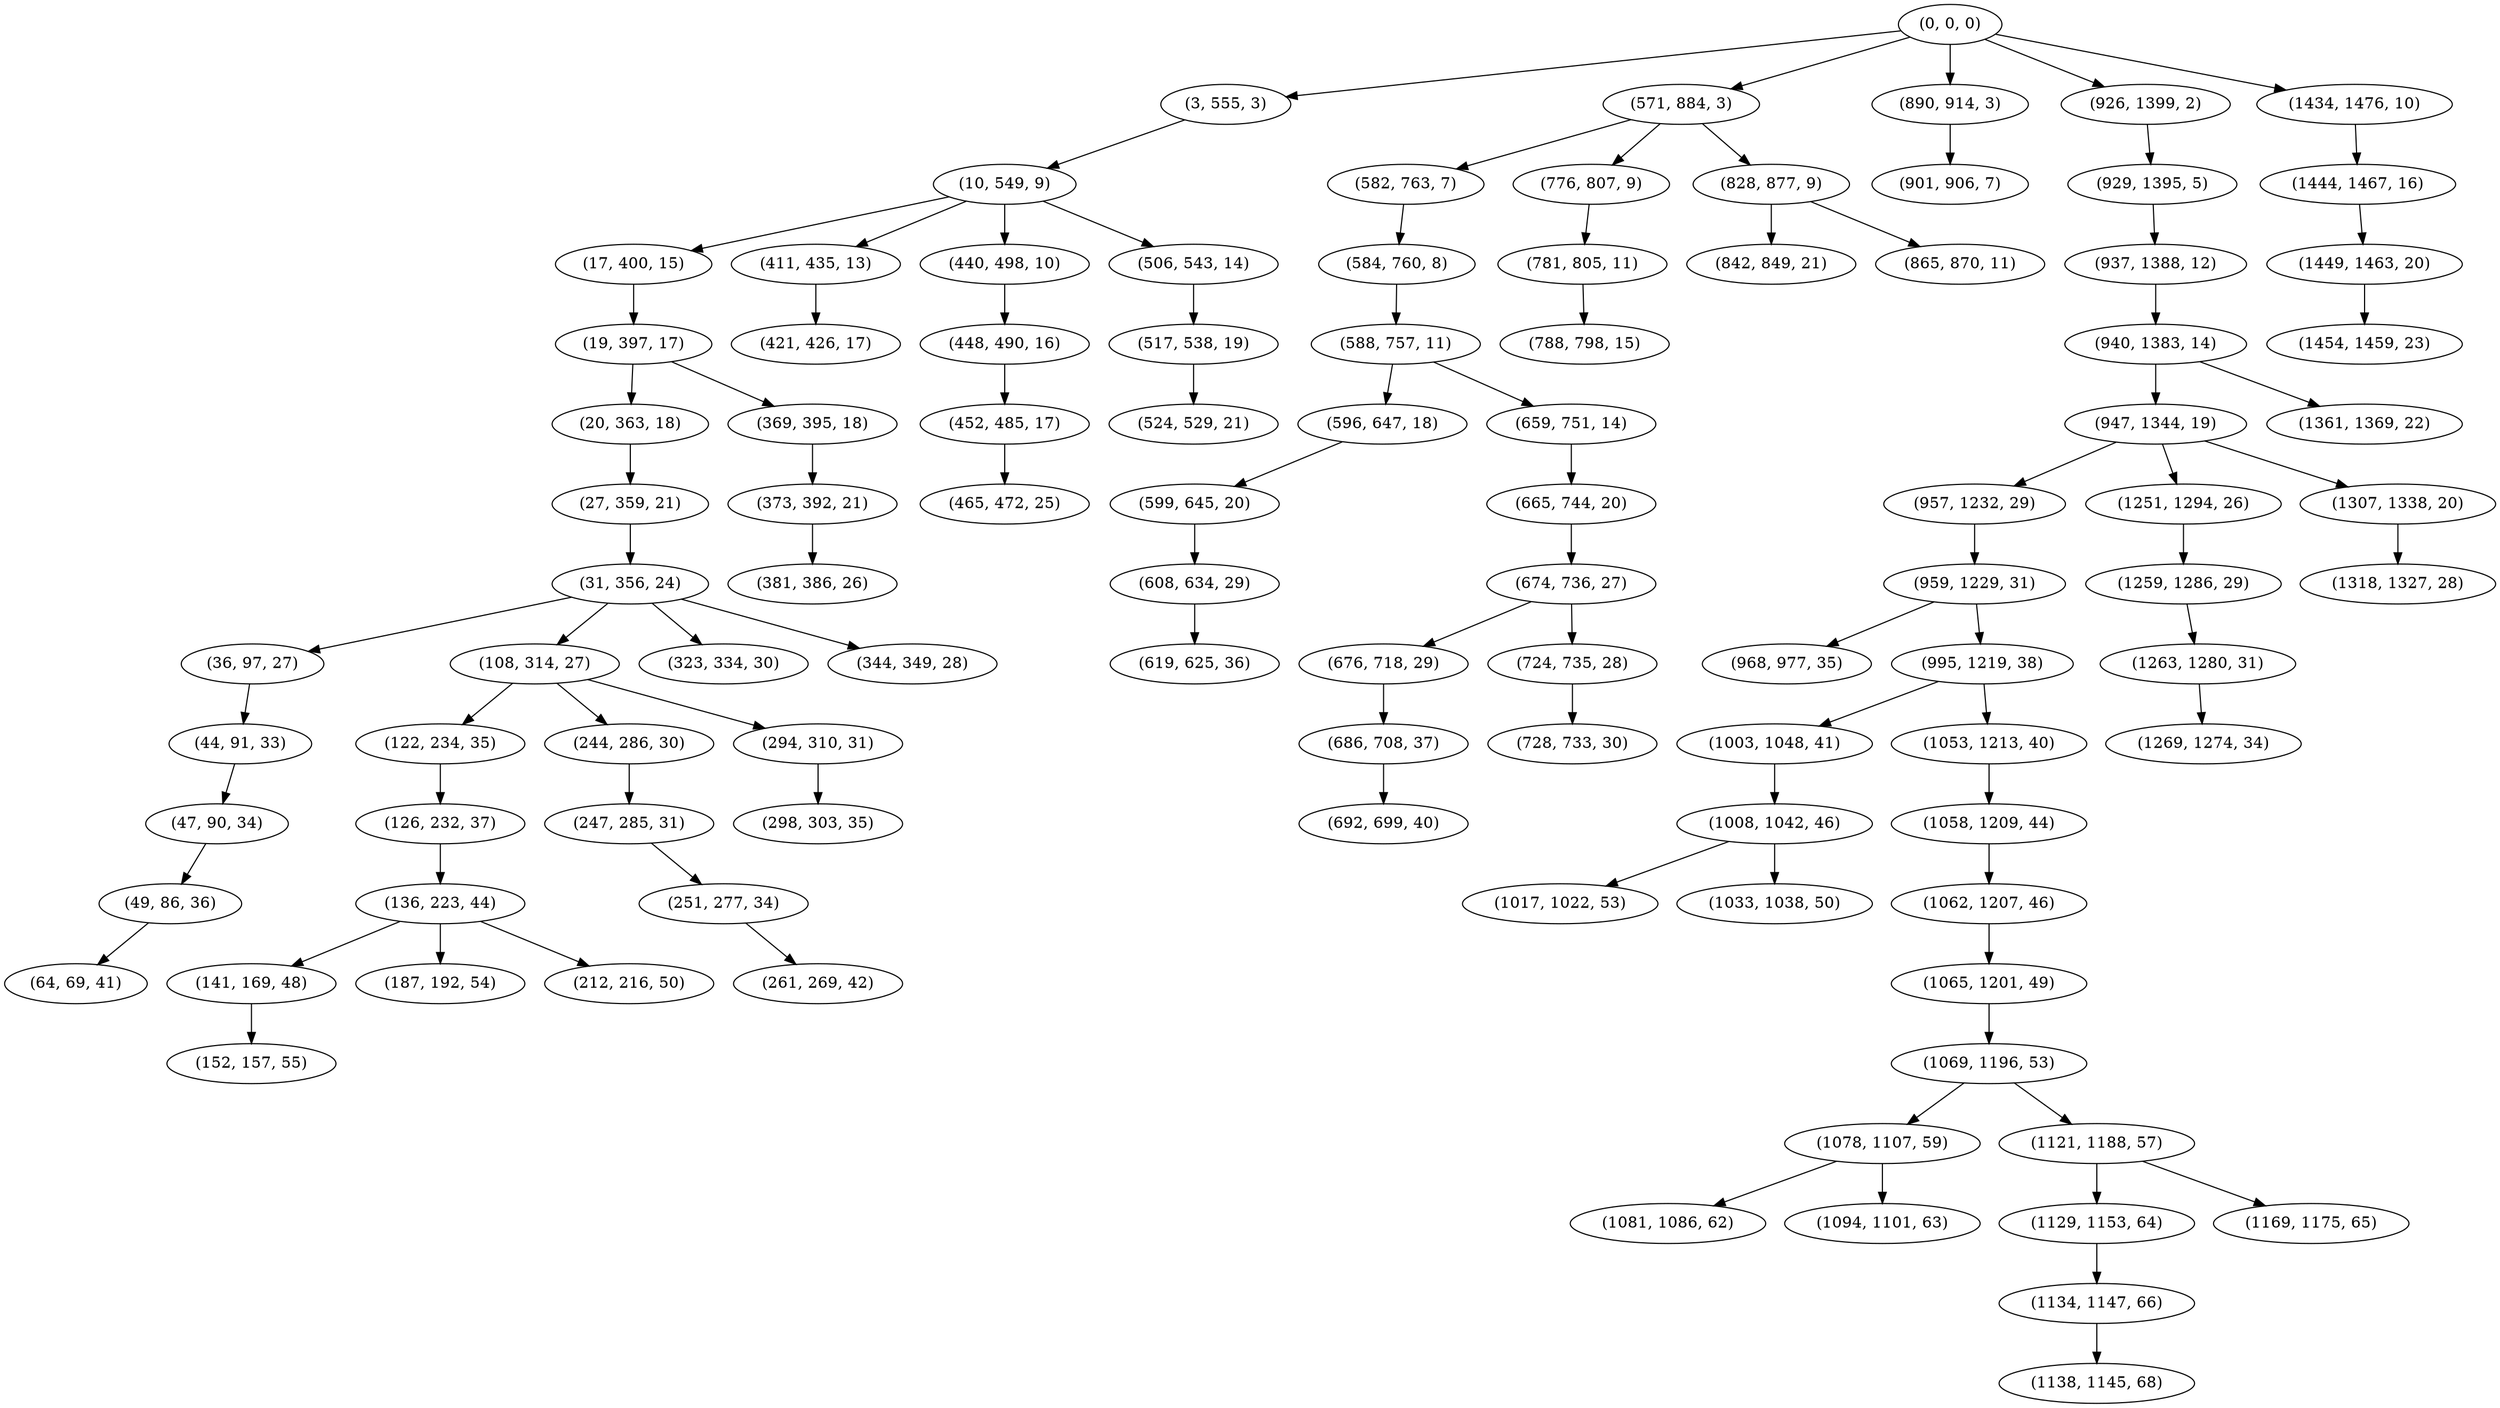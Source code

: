 digraph tree {
    "(0, 0, 0)";
    "(3, 555, 3)";
    "(10, 549, 9)";
    "(17, 400, 15)";
    "(19, 397, 17)";
    "(20, 363, 18)";
    "(27, 359, 21)";
    "(31, 356, 24)";
    "(36, 97, 27)";
    "(44, 91, 33)";
    "(47, 90, 34)";
    "(49, 86, 36)";
    "(64, 69, 41)";
    "(108, 314, 27)";
    "(122, 234, 35)";
    "(126, 232, 37)";
    "(136, 223, 44)";
    "(141, 169, 48)";
    "(152, 157, 55)";
    "(187, 192, 54)";
    "(212, 216, 50)";
    "(244, 286, 30)";
    "(247, 285, 31)";
    "(251, 277, 34)";
    "(261, 269, 42)";
    "(294, 310, 31)";
    "(298, 303, 35)";
    "(323, 334, 30)";
    "(344, 349, 28)";
    "(369, 395, 18)";
    "(373, 392, 21)";
    "(381, 386, 26)";
    "(411, 435, 13)";
    "(421, 426, 17)";
    "(440, 498, 10)";
    "(448, 490, 16)";
    "(452, 485, 17)";
    "(465, 472, 25)";
    "(506, 543, 14)";
    "(517, 538, 19)";
    "(524, 529, 21)";
    "(571, 884, 3)";
    "(582, 763, 7)";
    "(584, 760, 8)";
    "(588, 757, 11)";
    "(596, 647, 18)";
    "(599, 645, 20)";
    "(608, 634, 29)";
    "(619, 625, 36)";
    "(659, 751, 14)";
    "(665, 744, 20)";
    "(674, 736, 27)";
    "(676, 718, 29)";
    "(686, 708, 37)";
    "(692, 699, 40)";
    "(724, 735, 28)";
    "(728, 733, 30)";
    "(776, 807, 9)";
    "(781, 805, 11)";
    "(788, 798, 15)";
    "(828, 877, 9)";
    "(842, 849, 21)";
    "(865, 870, 11)";
    "(890, 914, 3)";
    "(901, 906, 7)";
    "(926, 1399, 2)";
    "(929, 1395, 5)";
    "(937, 1388, 12)";
    "(940, 1383, 14)";
    "(947, 1344, 19)";
    "(957, 1232, 29)";
    "(959, 1229, 31)";
    "(968, 977, 35)";
    "(995, 1219, 38)";
    "(1003, 1048, 41)";
    "(1008, 1042, 46)";
    "(1017, 1022, 53)";
    "(1033, 1038, 50)";
    "(1053, 1213, 40)";
    "(1058, 1209, 44)";
    "(1062, 1207, 46)";
    "(1065, 1201, 49)";
    "(1069, 1196, 53)";
    "(1078, 1107, 59)";
    "(1081, 1086, 62)";
    "(1094, 1101, 63)";
    "(1121, 1188, 57)";
    "(1129, 1153, 64)";
    "(1134, 1147, 66)";
    "(1138, 1145, 68)";
    "(1169, 1175, 65)";
    "(1251, 1294, 26)";
    "(1259, 1286, 29)";
    "(1263, 1280, 31)";
    "(1269, 1274, 34)";
    "(1307, 1338, 20)";
    "(1318, 1327, 28)";
    "(1361, 1369, 22)";
    "(1434, 1476, 10)";
    "(1444, 1467, 16)";
    "(1449, 1463, 20)";
    "(1454, 1459, 23)";
    "(0, 0, 0)" -> "(3, 555, 3)";
    "(0, 0, 0)" -> "(571, 884, 3)";
    "(0, 0, 0)" -> "(890, 914, 3)";
    "(0, 0, 0)" -> "(926, 1399, 2)";
    "(0, 0, 0)" -> "(1434, 1476, 10)";
    "(3, 555, 3)" -> "(10, 549, 9)";
    "(10, 549, 9)" -> "(17, 400, 15)";
    "(10, 549, 9)" -> "(411, 435, 13)";
    "(10, 549, 9)" -> "(440, 498, 10)";
    "(10, 549, 9)" -> "(506, 543, 14)";
    "(17, 400, 15)" -> "(19, 397, 17)";
    "(19, 397, 17)" -> "(20, 363, 18)";
    "(19, 397, 17)" -> "(369, 395, 18)";
    "(20, 363, 18)" -> "(27, 359, 21)";
    "(27, 359, 21)" -> "(31, 356, 24)";
    "(31, 356, 24)" -> "(36, 97, 27)";
    "(31, 356, 24)" -> "(108, 314, 27)";
    "(31, 356, 24)" -> "(323, 334, 30)";
    "(31, 356, 24)" -> "(344, 349, 28)";
    "(36, 97, 27)" -> "(44, 91, 33)";
    "(44, 91, 33)" -> "(47, 90, 34)";
    "(47, 90, 34)" -> "(49, 86, 36)";
    "(49, 86, 36)" -> "(64, 69, 41)";
    "(108, 314, 27)" -> "(122, 234, 35)";
    "(108, 314, 27)" -> "(244, 286, 30)";
    "(108, 314, 27)" -> "(294, 310, 31)";
    "(122, 234, 35)" -> "(126, 232, 37)";
    "(126, 232, 37)" -> "(136, 223, 44)";
    "(136, 223, 44)" -> "(141, 169, 48)";
    "(136, 223, 44)" -> "(187, 192, 54)";
    "(136, 223, 44)" -> "(212, 216, 50)";
    "(141, 169, 48)" -> "(152, 157, 55)";
    "(244, 286, 30)" -> "(247, 285, 31)";
    "(247, 285, 31)" -> "(251, 277, 34)";
    "(251, 277, 34)" -> "(261, 269, 42)";
    "(294, 310, 31)" -> "(298, 303, 35)";
    "(369, 395, 18)" -> "(373, 392, 21)";
    "(373, 392, 21)" -> "(381, 386, 26)";
    "(411, 435, 13)" -> "(421, 426, 17)";
    "(440, 498, 10)" -> "(448, 490, 16)";
    "(448, 490, 16)" -> "(452, 485, 17)";
    "(452, 485, 17)" -> "(465, 472, 25)";
    "(506, 543, 14)" -> "(517, 538, 19)";
    "(517, 538, 19)" -> "(524, 529, 21)";
    "(571, 884, 3)" -> "(582, 763, 7)";
    "(571, 884, 3)" -> "(776, 807, 9)";
    "(571, 884, 3)" -> "(828, 877, 9)";
    "(582, 763, 7)" -> "(584, 760, 8)";
    "(584, 760, 8)" -> "(588, 757, 11)";
    "(588, 757, 11)" -> "(596, 647, 18)";
    "(588, 757, 11)" -> "(659, 751, 14)";
    "(596, 647, 18)" -> "(599, 645, 20)";
    "(599, 645, 20)" -> "(608, 634, 29)";
    "(608, 634, 29)" -> "(619, 625, 36)";
    "(659, 751, 14)" -> "(665, 744, 20)";
    "(665, 744, 20)" -> "(674, 736, 27)";
    "(674, 736, 27)" -> "(676, 718, 29)";
    "(674, 736, 27)" -> "(724, 735, 28)";
    "(676, 718, 29)" -> "(686, 708, 37)";
    "(686, 708, 37)" -> "(692, 699, 40)";
    "(724, 735, 28)" -> "(728, 733, 30)";
    "(776, 807, 9)" -> "(781, 805, 11)";
    "(781, 805, 11)" -> "(788, 798, 15)";
    "(828, 877, 9)" -> "(842, 849, 21)";
    "(828, 877, 9)" -> "(865, 870, 11)";
    "(890, 914, 3)" -> "(901, 906, 7)";
    "(926, 1399, 2)" -> "(929, 1395, 5)";
    "(929, 1395, 5)" -> "(937, 1388, 12)";
    "(937, 1388, 12)" -> "(940, 1383, 14)";
    "(940, 1383, 14)" -> "(947, 1344, 19)";
    "(940, 1383, 14)" -> "(1361, 1369, 22)";
    "(947, 1344, 19)" -> "(957, 1232, 29)";
    "(947, 1344, 19)" -> "(1251, 1294, 26)";
    "(947, 1344, 19)" -> "(1307, 1338, 20)";
    "(957, 1232, 29)" -> "(959, 1229, 31)";
    "(959, 1229, 31)" -> "(968, 977, 35)";
    "(959, 1229, 31)" -> "(995, 1219, 38)";
    "(995, 1219, 38)" -> "(1003, 1048, 41)";
    "(995, 1219, 38)" -> "(1053, 1213, 40)";
    "(1003, 1048, 41)" -> "(1008, 1042, 46)";
    "(1008, 1042, 46)" -> "(1017, 1022, 53)";
    "(1008, 1042, 46)" -> "(1033, 1038, 50)";
    "(1053, 1213, 40)" -> "(1058, 1209, 44)";
    "(1058, 1209, 44)" -> "(1062, 1207, 46)";
    "(1062, 1207, 46)" -> "(1065, 1201, 49)";
    "(1065, 1201, 49)" -> "(1069, 1196, 53)";
    "(1069, 1196, 53)" -> "(1078, 1107, 59)";
    "(1069, 1196, 53)" -> "(1121, 1188, 57)";
    "(1078, 1107, 59)" -> "(1081, 1086, 62)";
    "(1078, 1107, 59)" -> "(1094, 1101, 63)";
    "(1121, 1188, 57)" -> "(1129, 1153, 64)";
    "(1121, 1188, 57)" -> "(1169, 1175, 65)";
    "(1129, 1153, 64)" -> "(1134, 1147, 66)";
    "(1134, 1147, 66)" -> "(1138, 1145, 68)";
    "(1251, 1294, 26)" -> "(1259, 1286, 29)";
    "(1259, 1286, 29)" -> "(1263, 1280, 31)";
    "(1263, 1280, 31)" -> "(1269, 1274, 34)";
    "(1307, 1338, 20)" -> "(1318, 1327, 28)";
    "(1434, 1476, 10)" -> "(1444, 1467, 16)";
    "(1444, 1467, 16)" -> "(1449, 1463, 20)";
    "(1449, 1463, 20)" -> "(1454, 1459, 23)";
}
